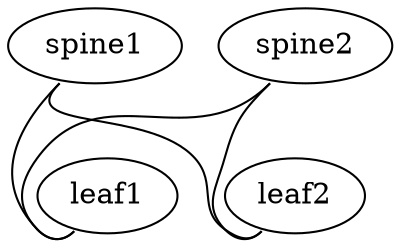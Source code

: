 graph G {
    "spine1":swp1 -- "leaf1":swp1
    "spine1":swp2 -- "leaf2":swp2
    "spine2":swp1 -- "leaf2":swp1
    "spine2":swp2 -- "leaf1":swp2
}
